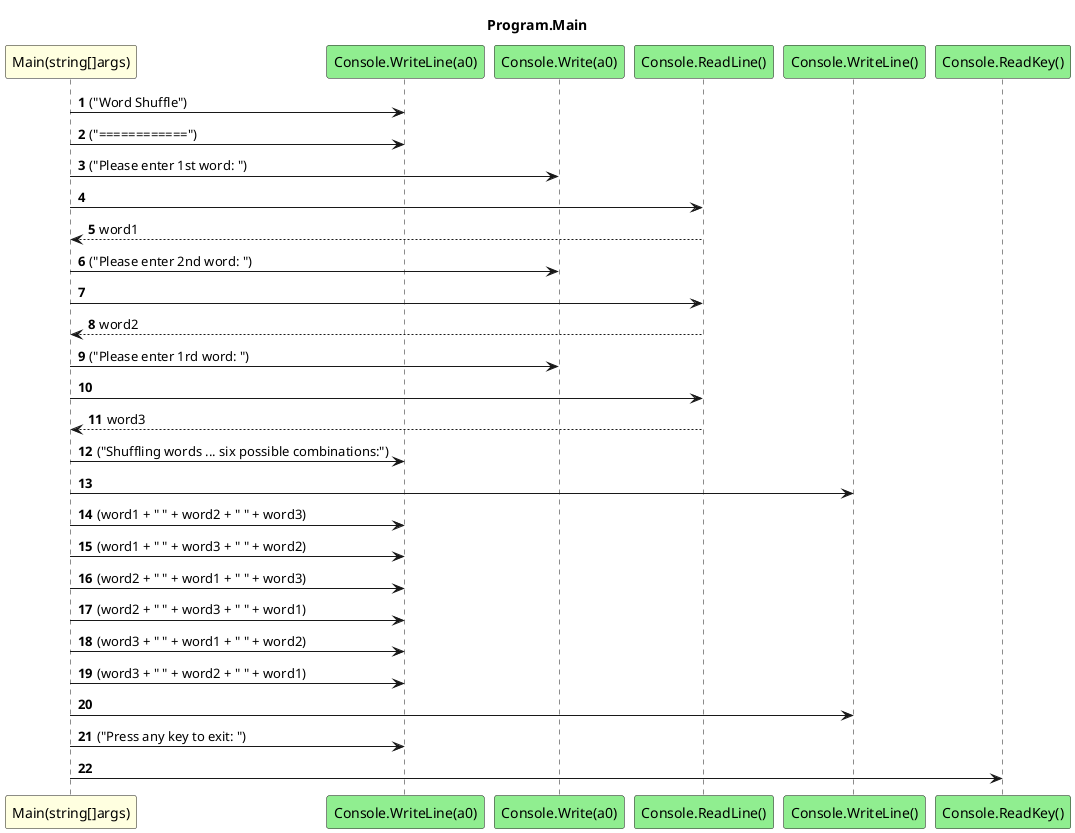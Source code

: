 @startuml Program.Main
title Program.Main
participant "Main(string[]args)" as Main_p0 #LightYellow
participant "Console.WriteLine(a0)" as Console_WriteLine_a0 #LightGreen
participant "Console.Write(a0)" as Console_Write_a0 #LightGreen
participant "Console.ReadLine()" as Console_ReadLine #LightGreen
participant "Console.WriteLine()" as Console_WriteLine #LightGreen
participant "Console.ReadKey()" as Console_ReadKey #LightGreen
autonumber
Main_p0 -> Console_WriteLine_a0 : ("Word Shuffle")
Main_p0 -> Console_WriteLine_a0 : ("============")
Main_p0 -> Console_Write_a0 : ("Please enter 1st word: ")
Main_p0 -> Console_ReadLine
Console_ReadLine --> Main_p0 : word1
Main_p0 -> Console_Write_a0 : ("Please enter 2nd word: ")
Main_p0 -> Console_ReadLine
Console_ReadLine --> Main_p0 : word2
Main_p0 -> Console_Write_a0 : ("Please enter 1rd word: ")
Main_p0 -> Console_ReadLine
Console_ReadLine --> Main_p0 : word3
Main_p0 -> Console_WriteLine_a0 : ("Shuffling words ... six possible combinations:")
Main_p0 -> Console_WriteLine
Main_p0 -> Console_WriteLine_a0 : (word1 + " " + word2 + " " + word3)
Main_p0 -> Console_WriteLine_a0 : (word1 + " " + word3 + " " + word2)
Main_p0 -> Console_WriteLine_a0 : (word2 + " " + word1 + " " + word3)
Main_p0 -> Console_WriteLine_a0 : (word2 + " " + word3 + " " + word1)
Main_p0 -> Console_WriteLine_a0 : (word3 + " " + word1 + " " + word2)
Main_p0 -> Console_WriteLine_a0 : (word3 + " " + word2 + " " + word1)
Main_p0 -> Console_WriteLine
Main_p0 -> Console_WriteLine_a0 : ("Press any key to exit: ")
Main_p0 -> Console_ReadKey
@enduml
